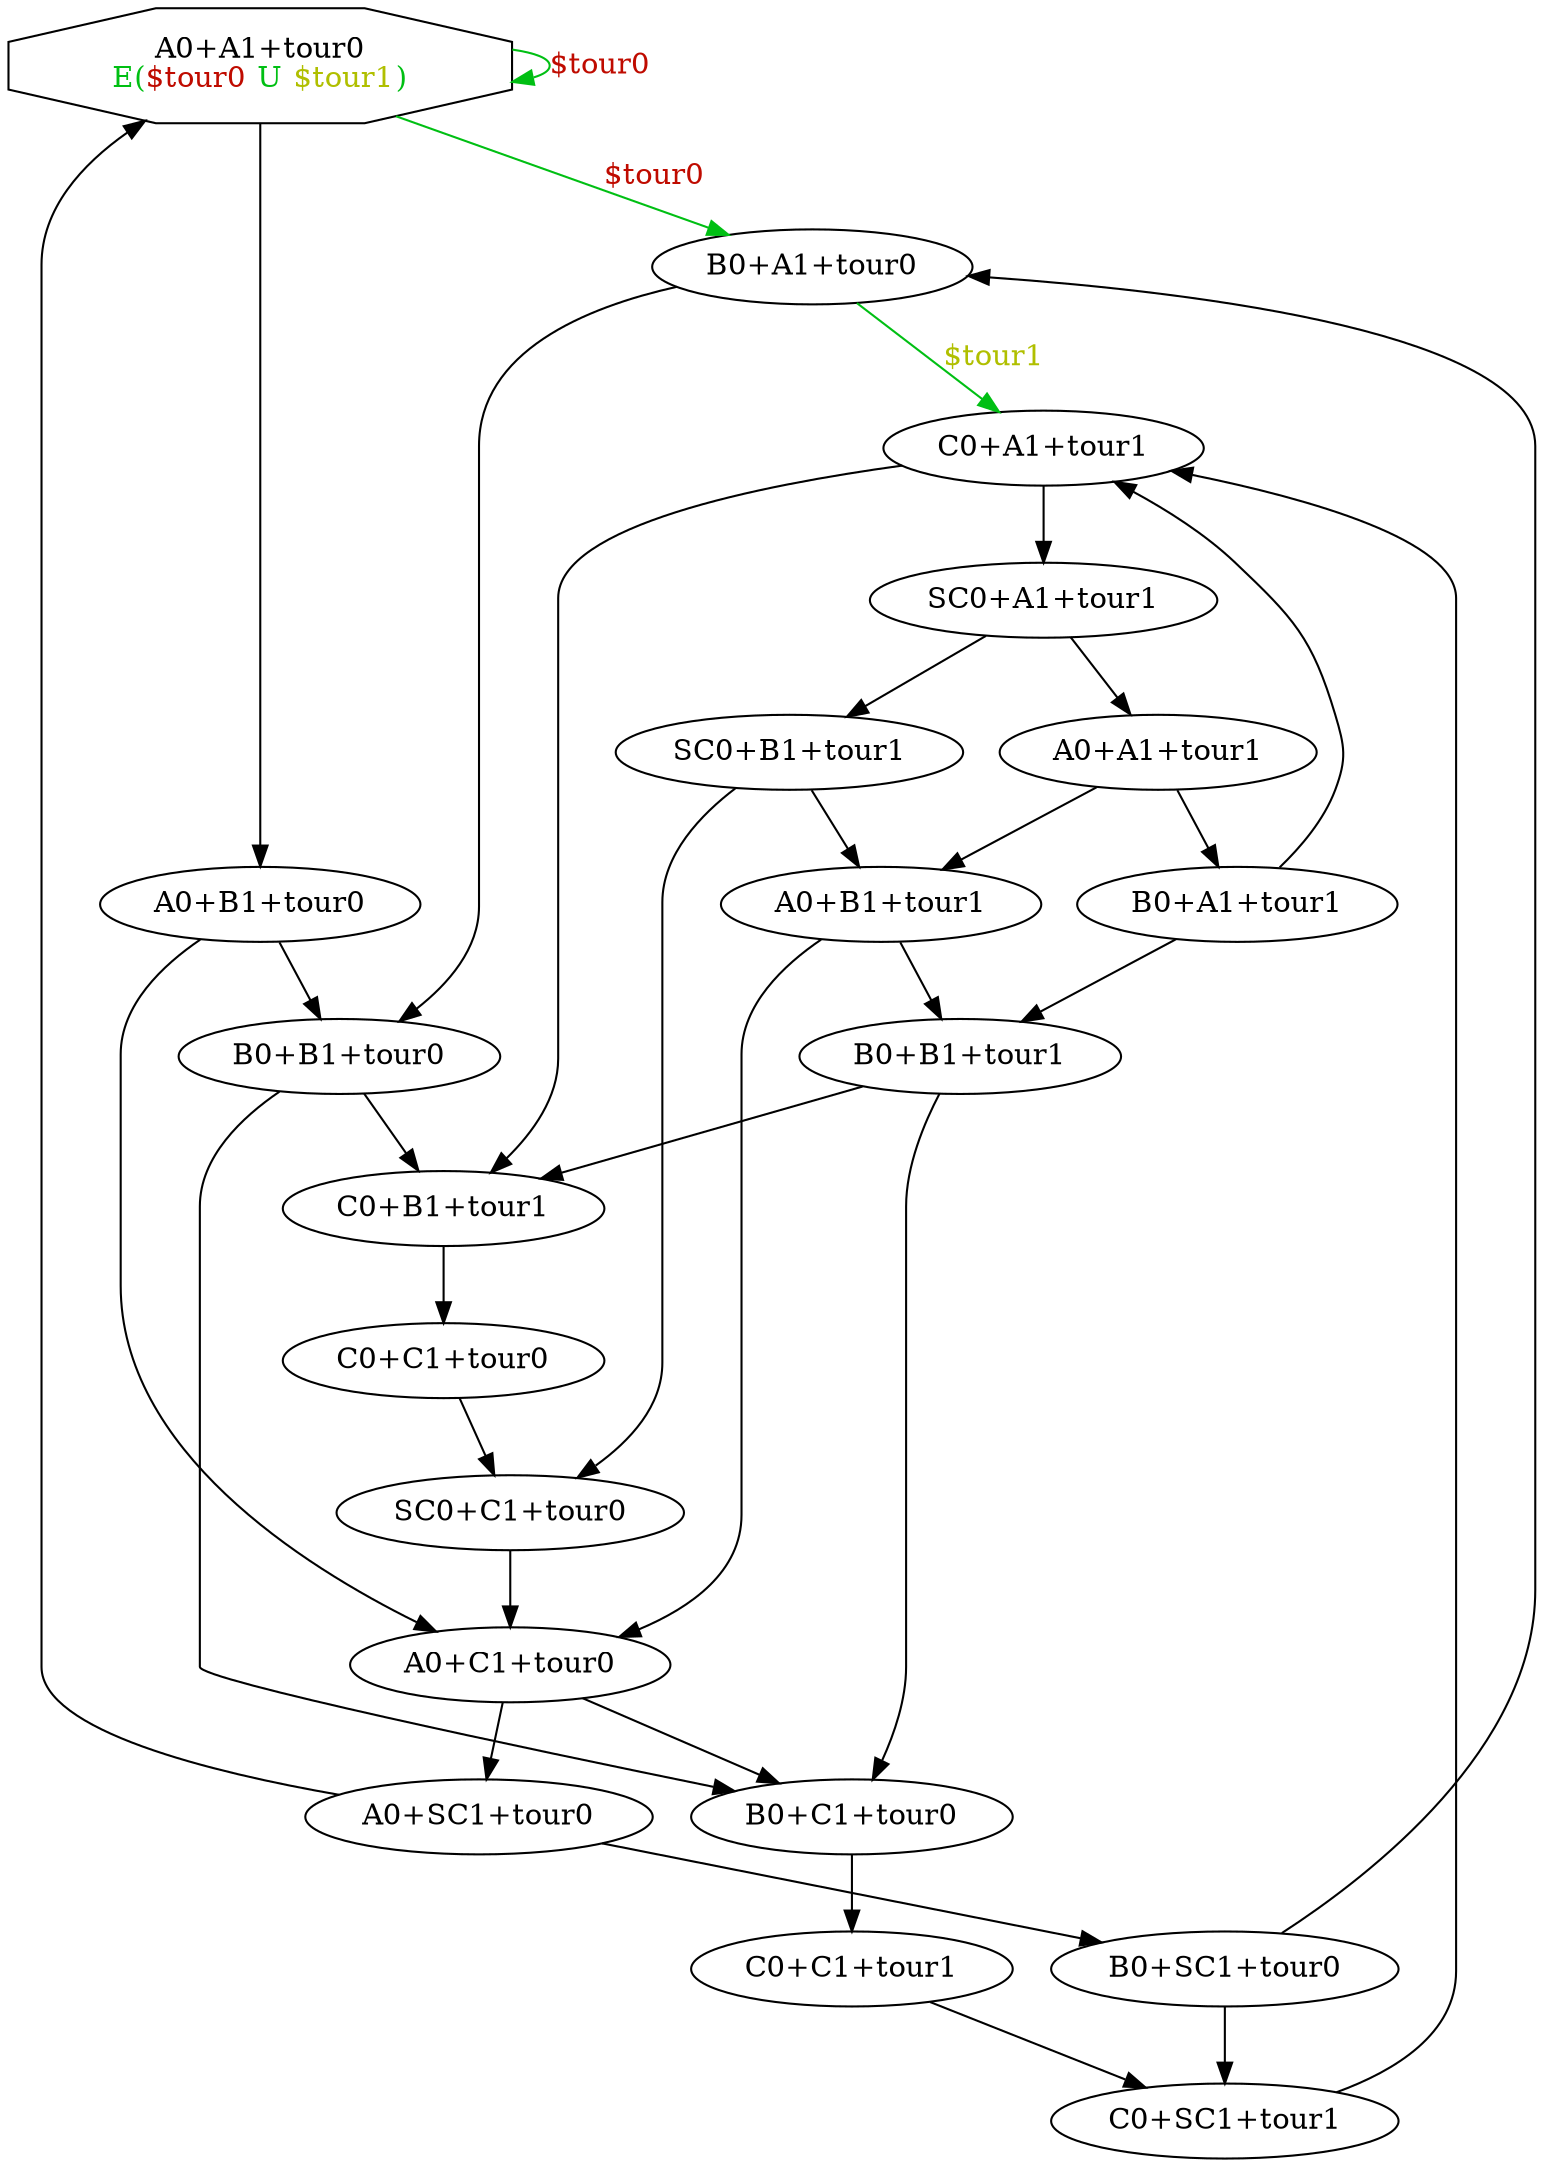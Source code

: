 digraph system {
N0 [label=<A0+A1+tour0<BR/><FONT COLOR="0.34999987 1 0.75">E(<FONT COLOR="0.009999871 1 0.75">$tour0</FONT> U <FONT COLOR="0.17999987 1 0.75">$tour1</FONT>)</FONT>>,shape=octagon]
N1 [label=<B0+A1+tour0>]
N2 [label=<C0+A1+tour1>]
N3 [label=<SC0+A1+tour1>]
N4 [label=<A0+A1+tour1>]
N5 [label=<B0+A1+tour1>]
N6 [label=<B0+B1+tour1>]
N7 [label=<C0+B1+tour1>]
N8 [label=<C0+C1+tour0>]
N9 [label=<SC0+C1+tour0>]
N10 [label=<A0+C1+tour0>]
N11 [label=<B0+C1+tour0>]
N12 [label=<C0+C1+tour1>]
N13 [label=<C0+SC1+tour1>]
N14 [label=<A0+SC1+tour0>]
N15 [label=<B0+SC1+tour0>]
N16 [label=<A0+B1+tour1>]
N17 [label=<SC0+B1+tour1>]
N18 [label=<B0+B1+tour0>]
N19 [label=<A0+B1+tour0>]
N0 -> N19
N1 -> N18
N2 -> N3
N2 -> N7
N3 -> N4
N3 -> N17
N4 -> N5
N4 -> N16
N5 -> N2
N5 -> N6
N6 -> N7
N6 -> N11
N7 -> N8
N8 -> N9
N9 -> N10
N10 -> N11
N10 -> N14
N11 -> N12
N12 -> N13
N13 -> N2
N14 -> N15
N14 -> N0
N15 -> N13
N15 -> N1
N16 -> N6
N16 -> N10
N17 -> N16
N17 -> N9
N18 -> N7
N18 -> N11
N19 -> N18
N19 -> N10
N0 -> N0 [color="0.34999987 1 0.75",label=<<FONT COLOR="0.009999871 1 0.75">$tour0</FONT>>]
N0 -> N1 [color="0.34999987 1 0.75",label=<<FONT COLOR="0.009999871 1 0.75">$tour0</FONT>>]
N1 -> N2 [color="0.34999987 1 0.75",label=<<FONT COLOR="0.17999987 1 0.75">$tour1</FONT>>]
}
